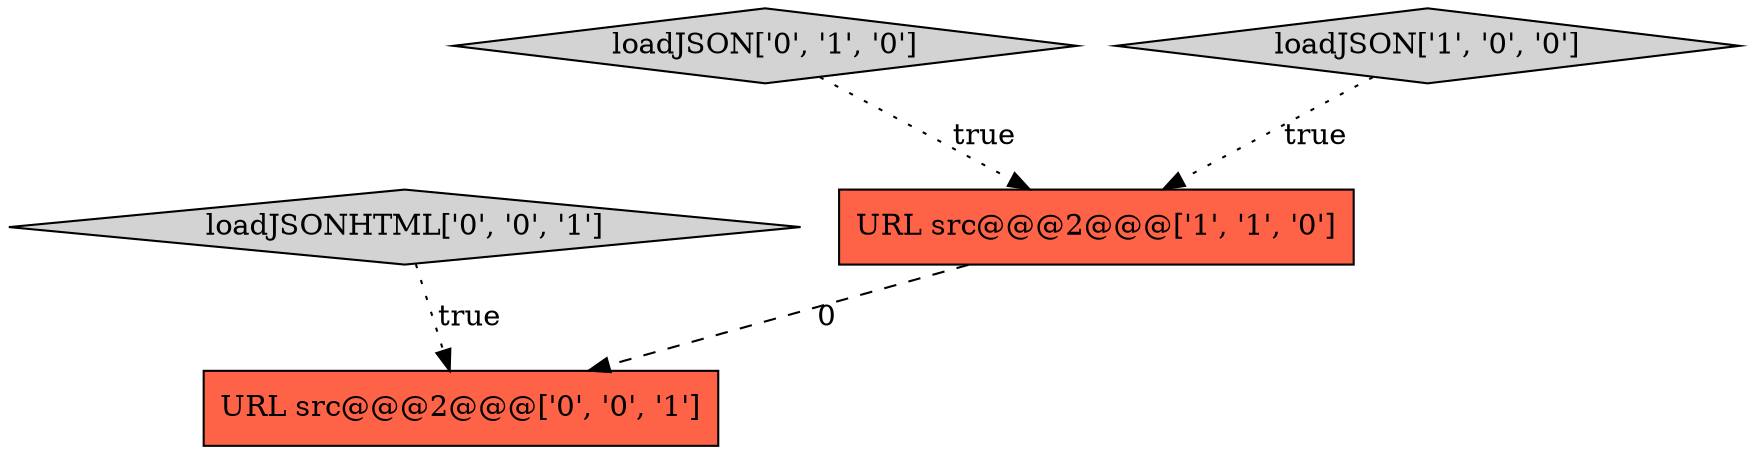 digraph {
4 [style = filled, label = "loadJSONHTML['0', '0', '1']", fillcolor = lightgray, shape = diamond image = "AAA0AAABBB3BBB"];
2 [style = filled, label = "loadJSON['0', '1', '0']", fillcolor = lightgray, shape = diamond image = "AAA0AAABBB2BBB"];
3 [style = filled, label = "URL src@@@2@@@['0', '0', '1']", fillcolor = tomato, shape = box image = "AAA0AAABBB3BBB"];
1 [style = filled, label = "URL src@@@2@@@['1', '1', '0']", fillcolor = tomato, shape = box image = "AAA0AAABBB1BBB"];
0 [style = filled, label = "loadJSON['1', '0', '0']", fillcolor = lightgray, shape = diamond image = "AAA0AAABBB1BBB"];
1->3 [style = dashed, label="0"];
4->3 [style = dotted, label="true"];
2->1 [style = dotted, label="true"];
0->1 [style = dotted, label="true"];
}
